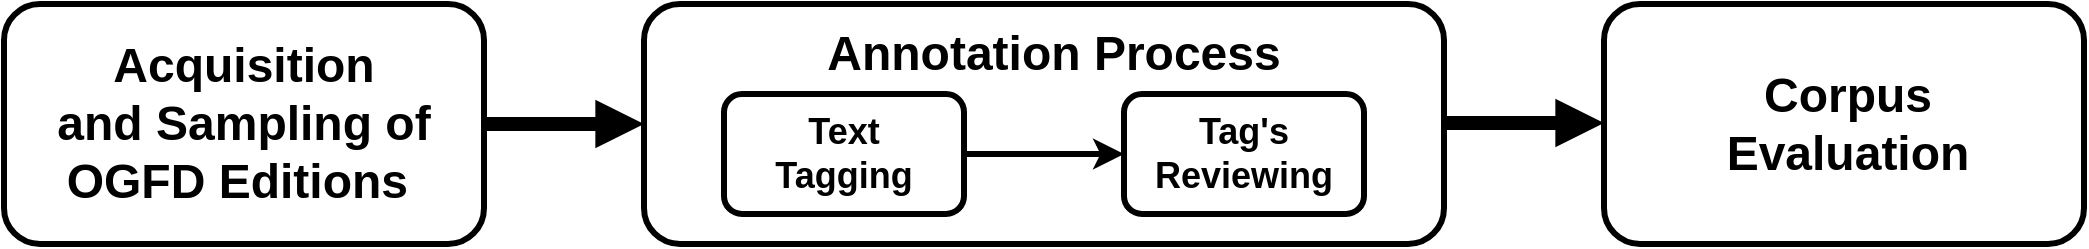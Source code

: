 <mxfile version="20.8.16" type="github"><diagram id="C5RBs43oDa-KdzZeNtuy" name="Page-1"><mxGraphModel dx="2158" dy="1976" grid="1" gridSize="10" guides="1" tooltips="1" connect="1" arrows="1" fold="1" page="1" pageScale="1" pageWidth="827" pageHeight="1169" math="0" shadow="0"><root><mxCell id="WIyWlLk6GJQsqaUBKTNV-0"/><mxCell id="WIyWlLk6GJQsqaUBKTNV-1" parent="WIyWlLk6GJQsqaUBKTNV-0"/><mxCell id="R34Hh0Bk2r7J_QW1c8ME-7" value="" style="endArrow=block;html=1;rounded=0;strokeWidth=7;fontSize=28;endFill=1;exitX=1;exitY=0.5;exitDx=0;exitDy=0;entryX=0;entryY=0.5;entryDx=0;entryDy=0;" parent="WIyWlLk6GJQsqaUBKTNV-1" edge="1" target="Wyzwz21-6LkhjTdQ_Vwk-2" source="Wyzwz21-6LkhjTdQ_Vwk-0"><mxGeometry width="50" height="50" relative="1" as="geometry"><mxPoint x="270" y="-240.5" as="sourcePoint"/><mxPoint x="350" y="-240.5" as="targetPoint"/></mxGeometry></mxCell><mxCell id="Wyzwz21-6LkhjTdQ_Vwk-0" value="" style="rounded=1;whiteSpace=wrap;html=1;strokeWidth=3;" vertex="1" parent="WIyWlLk6GJQsqaUBKTNV-1"><mxGeometry y="-320" width="240" height="120" as="geometry"/></mxCell><mxCell id="Wyzwz21-6LkhjTdQ_Vwk-1" value="Acquisition&lt;br style=&quot;font-size: 24px;&quot;&gt;and Sampling of OGFD Editions&amp;nbsp;" style="text;html=1;strokeColor=none;fillColor=none;align=center;verticalAlign=middle;whiteSpace=wrap;rounded=0;strokeWidth=6;fontSize=24;fontStyle=1" vertex="1" parent="WIyWlLk6GJQsqaUBKTNV-1"><mxGeometry x="20" y="-275" width="200" height="30" as="geometry"/></mxCell><mxCell id="Wyzwz21-6LkhjTdQ_Vwk-2" value="" style="rounded=1;whiteSpace=wrap;html=1;strokeWidth=3;" vertex="1" parent="WIyWlLk6GJQsqaUBKTNV-1"><mxGeometry x="320" y="-320" width="400" height="120" as="geometry"/></mxCell><mxCell id="Wyzwz21-6LkhjTdQ_Vwk-3" value="Annotation Process" style="text;html=1;strokeColor=none;fillColor=none;align=center;verticalAlign=middle;whiteSpace=wrap;rounded=0;strokeWidth=6;fontSize=24;fontStyle=1" vertex="1" parent="WIyWlLk6GJQsqaUBKTNV-1"><mxGeometry x="390" y="-310" width="270" height="30" as="geometry"/></mxCell><mxCell id="Wyzwz21-6LkhjTdQ_Vwk-4" value="" style="rounded=1;whiteSpace=wrap;html=1;strokeWidth=3;" vertex="1" parent="WIyWlLk6GJQsqaUBKTNV-1"><mxGeometry x="800" y="-320" width="240" height="120" as="geometry"/></mxCell><mxCell id="Wyzwz21-6LkhjTdQ_Vwk-5" value="Corpus Evaluation" style="text;html=1;strokeColor=none;fillColor=none;align=center;verticalAlign=middle;whiteSpace=wrap;rounded=0;strokeWidth=6;fontSize=24;fontStyle=1" vertex="1" parent="WIyWlLk6GJQsqaUBKTNV-1"><mxGeometry x="827" y="-275" width="190" height="30" as="geometry"/></mxCell><mxCell id="Wyzwz21-6LkhjTdQ_Vwk-16" value="" style="endArrow=block;html=1;rounded=0;strokeWidth=7;fontSize=28;endFill=1;" edge="1" parent="WIyWlLk6GJQsqaUBKTNV-1"><mxGeometry width="50" height="50" relative="1" as="geometry"><mxPoint x="720" y="-260.5" as="sourcePoint"/><mxPoint x="800" y="-260.5" as="targetPoint"/></mxGeometry></mxCell><mxCell id="Wyzwz21-6LkhjTdQ_Vwk-42" style="edgeStyle=orthogonalEdgeStyle;rounded=0;orthogonalLoop=1;jettySize=auto;html=1;entryX=0;entryY=0.5;entryDx=0;entryDy=0;fontSize=18;strokeWidth=3;" edge="1" parent="WIyWlLk6GJQsqaUBKTNV-1" source="Wyzwz21-6LkhjTdQ_Vwk-38" target="Wyzwz21-6LkhjTdQ_Vwk-40"><mxGeometry relative="1" as="geometry"/></mxCell><mxCell id="Wyzwz21-6LkhjTdQ_Vwk-38" value="Text&lt;br style=&quot;font-size: 18px;&quot;&gt;Tagging" style="rounded=1;whiteSpace=wrap;html=1;strokeWidth=3;fontSize=18;fontStyle=1" vertex="1" parent="WIyWlLk6GJQsqaUBKTNV-1"><mxGeometry x="360" y="-275" width="120" height="60" as="geometry"/></mxCell><mxCell id="Wyzwz21-6LkhjTdQ_Vwk-40" value="Tag's&lt;br style=&quot;font-size: 18px;&quot;&gt;Reviewing" style="rounded=1;whiteSpace=wrap;html=1;strokeWidth=3;fontSize=18;fontStyle=1" vertex="1" parent="WIyWlLk6GJQsqaUBKTNV-1"><mxGeometry x="560" y="-275" width="120" height="60" as="geometry"/></mxCell></root></mxGraphModel></diagram></mxfile>